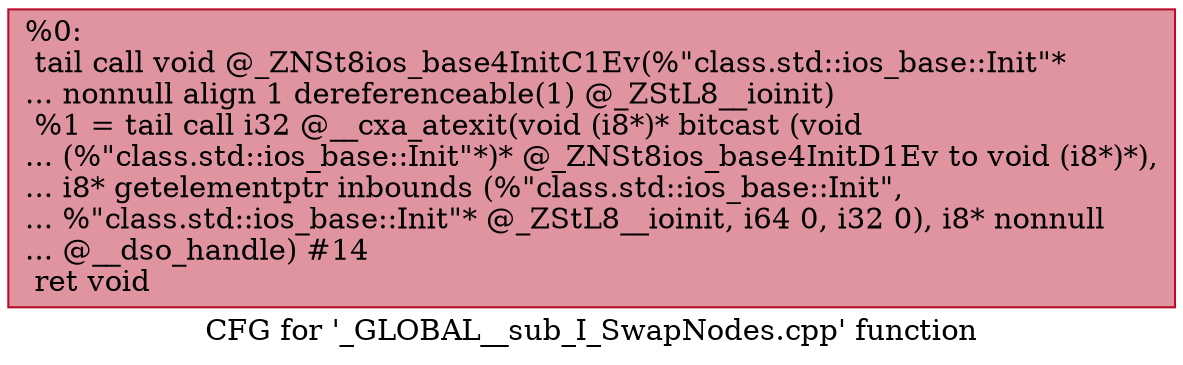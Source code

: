 digraph "CFG for '_GLOBAL__sub_I_SwapNodes.cpp' function" {
	label="CFG for '_GLOBAL__sub_I_SwapNodes.cpp' function";

	Node0x55df71078940 [shape=record,color="#b70d28ff", style=filled, fillcolor="#b70d2870",label="{%0:\l  tail call void @_ZNSt8ios_base4InitC1Ev(%\"class.std::ios_base::Init\"*\l... nonnull align 1 dereferenceable(1) @_ZStL8__ioinit)\l  %1 = tail call i32 @__cxa_atexit(void (i8*)* bitcast (void\l... (%\"class.std::ios_base::Init\"*)* @_ZNSt8ios_base4InitD1Ev to void (i8*)*),\l... i8* getelementptr inbounds (%\"class.std::ios_base::Init\",\l... %\"class.std::ios_base::Init\"* @_ZStL8__ioinit, i64 0, i32 0), i8* nonnull\l... @__dso_handle) #14\l  ret void\l}"];
}
